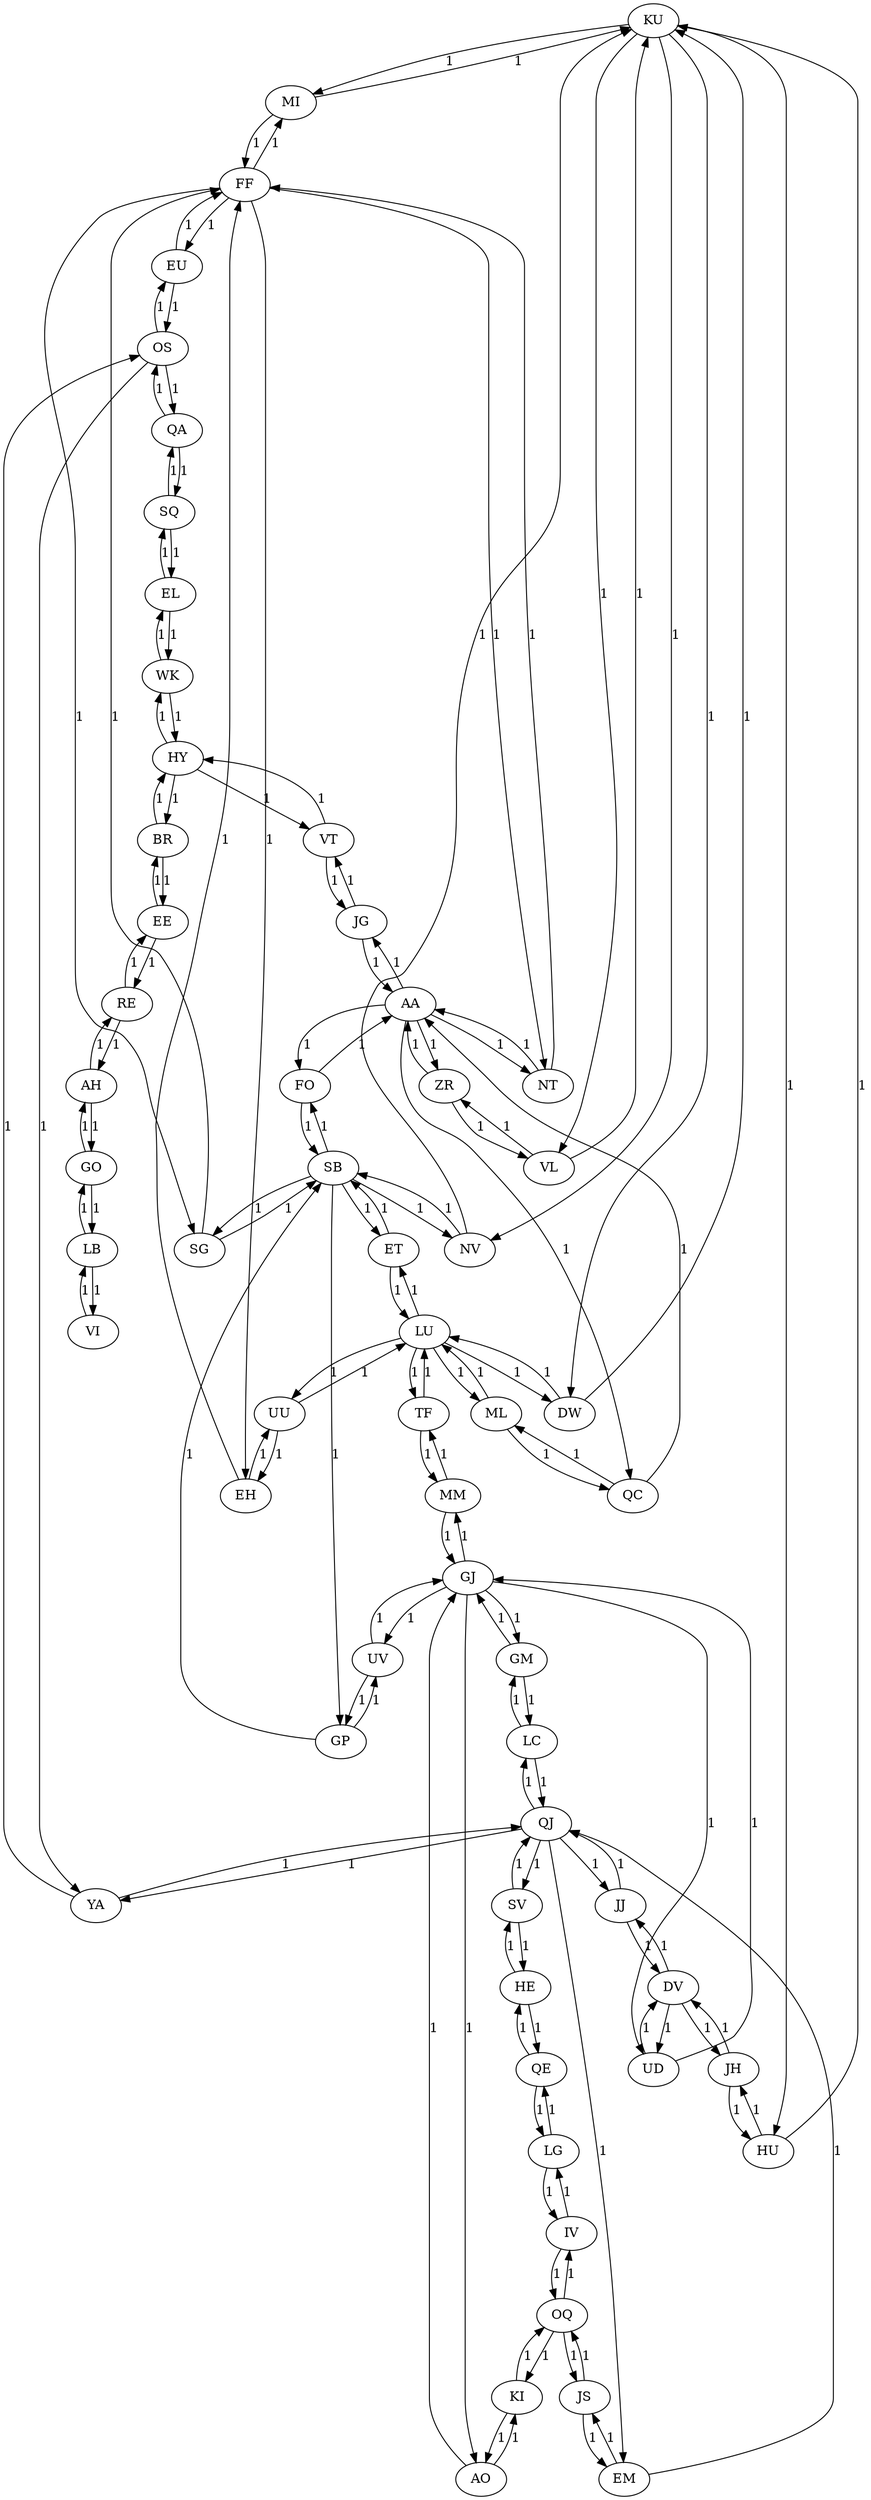 digraph {
	KU -> MI [label=1];
	KU -> VL [label=1];
	KU -> NV [label=1];
	KU -> HU [label=1];
	KU -> DW [label=1];
	SB -> FO [label=1];
	SB -> SG [label=1];
	SB -> NV [label=1];
	SB -> GP [label=1];
	SB -> ET [label=1];
	UU -> EH [label=1];
	UU -> LU [label=1];
	SQ -> EL [label=1];
	SQ -> QA [label=1];
	SV -> QJ [label=1];
	SV -> HE [label=1];
	LC -> QJ [label=1];
	LC -> GM [label=1];
	GO -> LB [label=1];
	GO -> AH [label=1];
	TF -> MM [label=1];
	TF -> LU [label=1];
	NV -> SB [label=1];
	NV -> KU [label=1];
	EE -> RE [label=1];
	EE -> BR [label=1];
	LB -> GO [label=1];
	LB -> VI [label=1];
	DW -> LU [label=1];
	DW -> KU [label=1];
	AA -> QC [label=1];
	AA -> ZR [label=1];
	AA -> NT [label=1];
	AA -> JG [label=1];
	AA -> FO [label=1];
	OQ -> KI [label=1];
	OQ -> IV [label=1];
	OQ -> JS [label=1];
	JH -> HU [label=1];
	JH -> DV [label=1];
	QE -> LG [label=1];
	QE -> HE [label=1];
	MM -> TF [label=1];
	MM -> GJ [label=1];
	VT -> HY [label=1];
	VT -> JG [label=1];
	FF -> EH [label=1];
	FF -> EU [label=1];
	FF -> NT [label=1];
	FF -> SG [label=1];
	FF -> MI [label=1];
	EU -> FF [label=1];
	EU -> OS [label=1];
	JG -> AA [label=1];
	JG -> VT [label=1];
	LG -> QE [label=1];
	LG -> IV [label=1];
	EM -> QJ [label=1];
	EM -> JS [label=1];
	IV -> OQ [label=1];
	IV -> LG [label=1];
	BR -> HY [label=1];
	BR -> EE [label=1];
	UV -> GP [label=1];
	UV -> GJ [label=1];
	KI -> OQ [label=1];
	KI -> AO [label=1];
	AH -> GO [label=1];
	AH -> RE [label=1];
	GM -> LC [label=1];
	GM -> GJ [label=1];
	LU -> TF [label=1];
	LU -> ET [label=1];
	LU -> ML [label=1];
	LU -> UU [label=1];
	LU -> DW [label=1];
	QC -> AA [label=1];
	QC -> ML [label=1];
	UD -> DV [label=1];
	UD -> GJ [label=1];
	AO -> GJ [label=1];
	AO -> KI [label=1];
	VI -> LB [label=1];
	JS -> EM [label=1];
	JS -> OQ [label=1];
	MI -> KU [label=1];
	MI -> FF [label=1];
	EL -> WK [label=1];
	EL -> SQ [label=1];
	JJ -> QJ [label=1];
	JJ -> DV [label=1];
	HY -> VT [label=1];
	HY -> BR [label=1];
	HY -> WK [label=1];
	SG -> FF [label=1];
	SG -> SB [label=1];
	GP -> SB [label=1];
	GP -> UV [label=1];
	QA -> SQ [label=1];
	QA -> OS [label=1];
	QJ -> YA [label=1];
	QJ -> JJ [label=1];
	QJ -> SV [label=1];
	QJ -> LC [label=1];
	QJ -> EM [label=1];
	GJ -> AO [label=1];
	GJ -> MM [label=1];
	GJ -> UD [label=1];
	GJ -> GM [label=1];
	GJ -> UV [label=1];
	NT -> AA [label=1];
	NT -> FF [label=1];
	RE -> AH [label=1];
	RE -> EE [label=1];
	DV -> JH [label=1];
	DV -> UD [label=1];
	DV -> JJ [label=1];
	ZR -> AA [label=1];
	ZR -> VL [label=1];
	OS -> EU [label=1];
	OS -> YA [label=1];
	OS -> QA [label=1];
	FO -> AA [label=1];
	FO -> SB [label=1];
	ML -> LU [label=1];
	ML -> QC [label=1];
	HU -> JH [label=1];
	HU -> KU [label=1];
	VL -> ZR [label=1];
	VL -> KU [label=1];
	YA -> QJ [label=1];
	YA -> OS [label=1];
	HE -> QE [label=1];
	HE -> SV [label=1];
	ET -> LU [label=1];
	ET -> SB [label=1];
	EH -> UU [label=1];
	EH -> FF [label=1];
	WK -> HY [label=1];
	WK -> EL [label=1];
}
